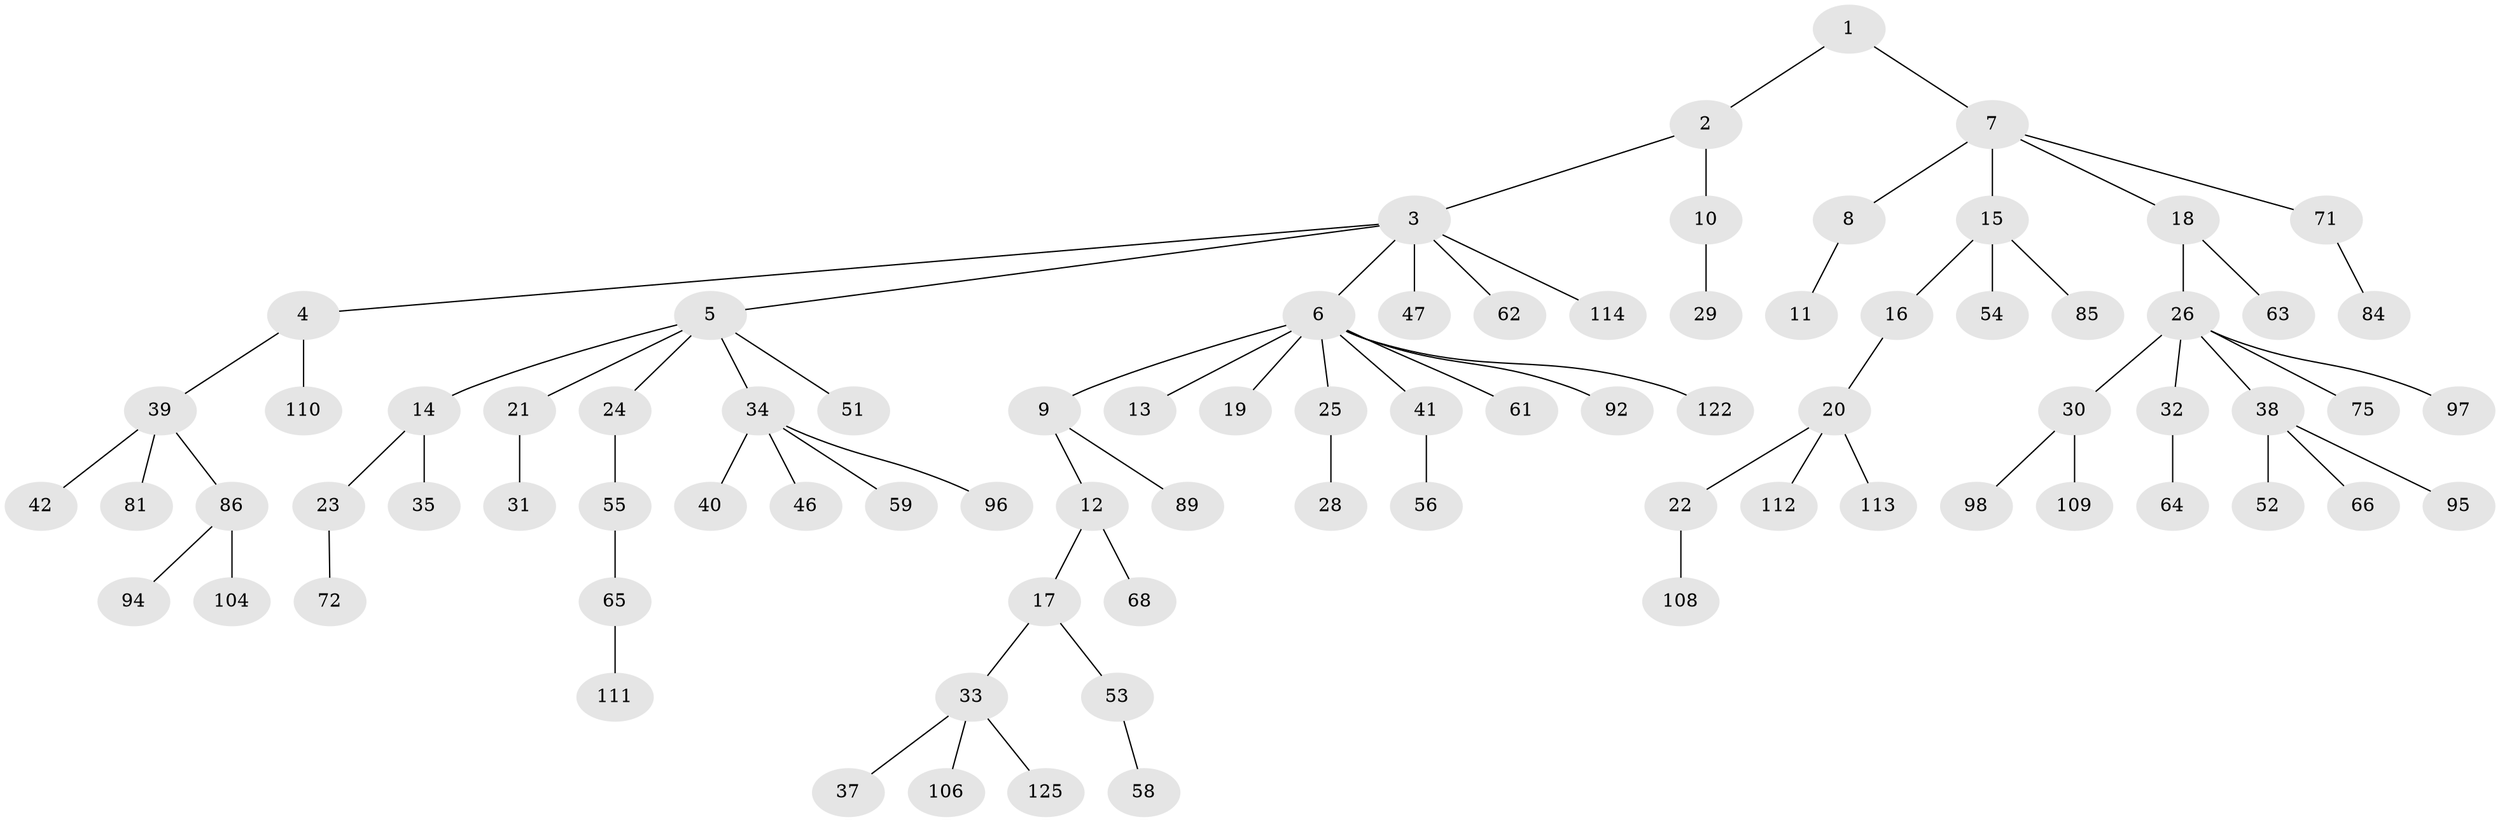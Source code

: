 // original degree distribution, {2: 0.29365079365079366, 4: 0.05555555555555555, 7: 0.015873015873015872, 9: 0.007936507936507936, 5: 0.007936507936507936, 3: 0.12698412698412698, 1: 0.47619047619047616, 6: 0.015873015873015872}
// Generated by graph-tools (version 1.1) at 2025/42/03/06/25 10:42:02]
// undirected, 82 vertices, 81 edges
graph export_dot {
graph [start="1"]
  node [color=gray90,style=filled];
  1;
  2 [super="+91"];
  3 [super="+44"];
  4 [super="+27"];
  5 [super="+93"];
  6 [super="+67"];
  7;
  8;
  9 [super="+107"];
  10 [super="+70"];
  11 [super="+60"];
  12 [super="+36"];
  13;
  14;
  15 [super="+50"];
  16;
  17 [super="+90"];
  18 [super="+87"];
  19;
  20 [super="+43"];
  21;
  22 [super="+82"];
  23 [super="+119"];
  24 [super="+83"];
  25 [super="+99"];
  26;
  28;
  29 [super="+77"];
  30 [super="+80"];
  31;
  32 [super="+45"];
  33 [super="+57"];
  34 [super="+69"];
  35;
  37 [super="+103"];
  38 [super="+73"];
  39;
  40 [super="+48"];
  41;
  42 [super="+49"];
  46;
  47;
  51 [super="+120"];
  52 [super="+123"];
  53 [super="+79"];
  54 [super="+121"];
  55 [super="+74"];
  56;
  58 [super="+105"];
  59 [super="+115"];
  61;
  62;
  63;
  64 [super="+78"];
  65 [super="+100"];
  66 [super="+116"];
  68;
  71 [super="+76"];
  72;
  75 [super="+101"];
  81 [super="+102"];
  84;
  85;
  86 [super="+88"];
  89;
  92 [super="+118"];
  94;
  95;
  96 [super="+117"];
  97 [super="+126"];
  98;
  104;
  106;
  108;
  109;
  110 [super="+124"];
  111;
  112;
  113;
  114;
  122;
  125;
  1 -- 2;
  1 -- 7;
  2 -- 3;
  2 -- 10;
  3 -- 4;
  3 -- 5;
  3 -- 6;
  3 -- 62;
  3 -- 114;
  3 -- 47;
  4 -- 110;
  4 -- 39;
  5 -- 14;
  5 -- 21;
  5 -- 24;
  5 -- 34;
  5 -- 51;
  6 -- 9;
  6 -- 13;
  6 -- 19;
  6 -- 25;
  6 -- 41;
  6 -- 61;
  6 -- 92;
  6 -- 122;
  7 -- 8;
  7 -- 15;
  7 -- 18;
  7 -- 71;
  8 -- 11;
  9 -- 12;
  9 -- 89;
  10 -- 29;
  12 -- 17;
  12 -- 68;
  14 -- 23;
  14 -- 35;
  15 -- 16;
  15 -- 85;
  15 -- 54;
  16 -- 20;
  17 -- 33;
  17 -- 53;
  18 -- 26;
  18 -- 63;
  20 -- 22;
  20 -- 112;
  20 -- 113;
  21 -- 31;
  22 -- 108;
  23 -- 72;
  24 -- 55;
  25 -- 28;
  26 -- 30;
  26 -- 32;
  26 -- 38;
  26 -- 75;
  26 -- 97;
  30 -- 98;
  30 -- 109;
  32 -- 64;
  33 -- 37;
  33 -- 106;
  33 -- 125;
  34 -- 40;
  34 -- 46;
  34 -- 59;
  34 -- 96;
  38 -- 52;
  38 -- 66;
  38 -- 95;
  39 -- 42;
  39 -- 81;
  39 -- 86;
  41 -- 56;
  53 -- 58;
  55 -- 65;
  65 -- 111;
  71 -- 84;
  86 -- 104;
  86 -- 94;
}
